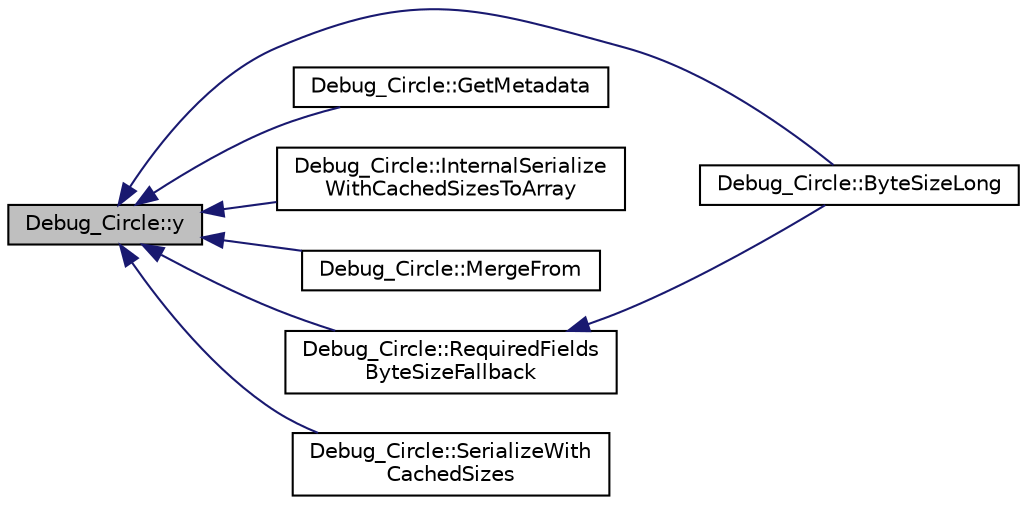digraph "Debug_Circle::y"
{
 // INTERACTIVE_SVG=YES
  edge [fontname="Helvetica",fontsize="10",labelfontname="Helvetica",labelfontsize="10"];
  node [fontname="Helvetica",fontsize="10",shape=record];
  rankdir="LR";
  Node1 [label="Debug_Circle::y",height=0.2,width=0.4,color="black", fillcolor="grey75", style="filled", fontcolor="black"];
  Node1 -> Node2 [dir="back",color="midnightblue",fontsize="10",style="solid",fontname="Helvetica"];
  Node2 [label="Debug_Circle::ByteSizeLong",height=0.2,width=0.4,color="black", fillcolor="white", style="filled",URL="$d0/d75/class_debug___circle.html#a470e98c489355d8bcb558c2a14a9d962"];
  Node1 -> Node3 [dir="back",color="midnightblue",fontsize="10",style="solid",fontname="Helvetica"];
  Node3 [label="Debug_Circle::GetMetadata",height=0.2,width=0.4,color="black", fillcolor="white", style="filled",URL="$d0/d75/class_debug___circle.html#adf0406bb307c4d21ed30597940f3ae85"];
  Node1 -> Node4 [dir="back",color="midnightblue",fontsize="10",style="solid",fontname="Helvetica"];
  Node4 [label="Debug_Circle::InternalSerialize\lWithCachedSizesToArray",height=0.2,width=0.4,color="black", fillcolor="white", style="filled",URL="$d0/d75/class_debug___circle.html#a3ea2ec3a6b6ccb1887e249864a990d6a"];
  Node1 -> Node5 [dir="back",color="midnightblue",fontsize="10",style="solid",fontname="Helvetica"];
  Node5 [label="Debug_Circle::MergeFrom",height=0.2,width=0.4,color="black", fillcolor="white", style="filled",URL="$d0/d75/class_debug___circle.html#ac298488f5fd75b96adc0c82dfa36bad4"];
  Node1 -> Node6 [dir="back",color="midnightblue",fontsize="10",style="solid",fontname="Helvetica"];
  Node6 [label="Debug_Circle::RequiredFields\lByteSizeFallback",height=0.2,width=0.4,color="black", fillcolor="white", style="filled",URL="$d0/d75/class_debug___circle.html#a9c2317dba4b57b4319bfc7f8a29a4b3a"];
  Node6 -> Node2 [dir="back",color="midnightblue",fontsize="10",style="solid",fontname="Helvetica"];
  Node1 -> Node7 [dir="back",color="midnightblue",fontsize="10",style="solid",fontname="Helvetica"];
  Node7 [label="Debug_Circle::SerializeWith\lCachedSizes",height=0.2,width=0.4,color="black", fillcolor="white", style="filled",URL="$d0/d75/class_debug___circle.html#ac3e03e1d734688698838bdfb3375cda6"];
}
